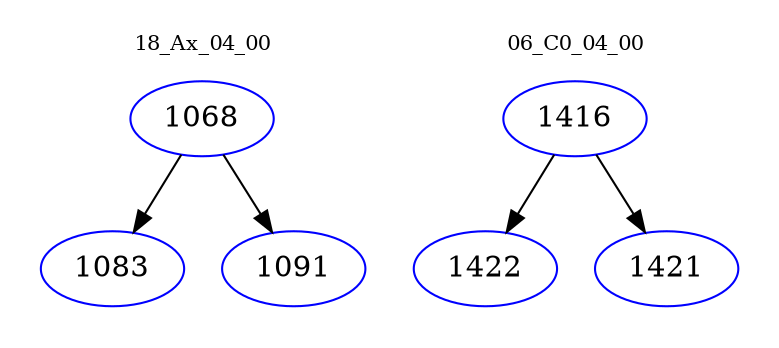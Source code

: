 digraph{
subgraph cluster_0 {
color = white
label = "18_Ax_04_00";
fontsize=10;
T0_1068 [label="1068", color="blue"]
T0_1068 -> T0_1083 [color="black"]
T0_1083 [label="1083", color="blue"]
T0_1068 -> T0_1091 [color="black"]
T0_1091 [label="1091", color="blue"]
}
subgraph cluster_1 {
color = white
label = "06_C0_04_00";
fontsize=10;
T1_1416 [label="1416", color="blue"]
T1_1416 -> T1_1422 [color="black"]
T1_1422 [label="1422", color="blue"]
T1_1416 -> T1_1421 [color="black"]
T1_1421 [label="1421", color="blue"]
}
}
